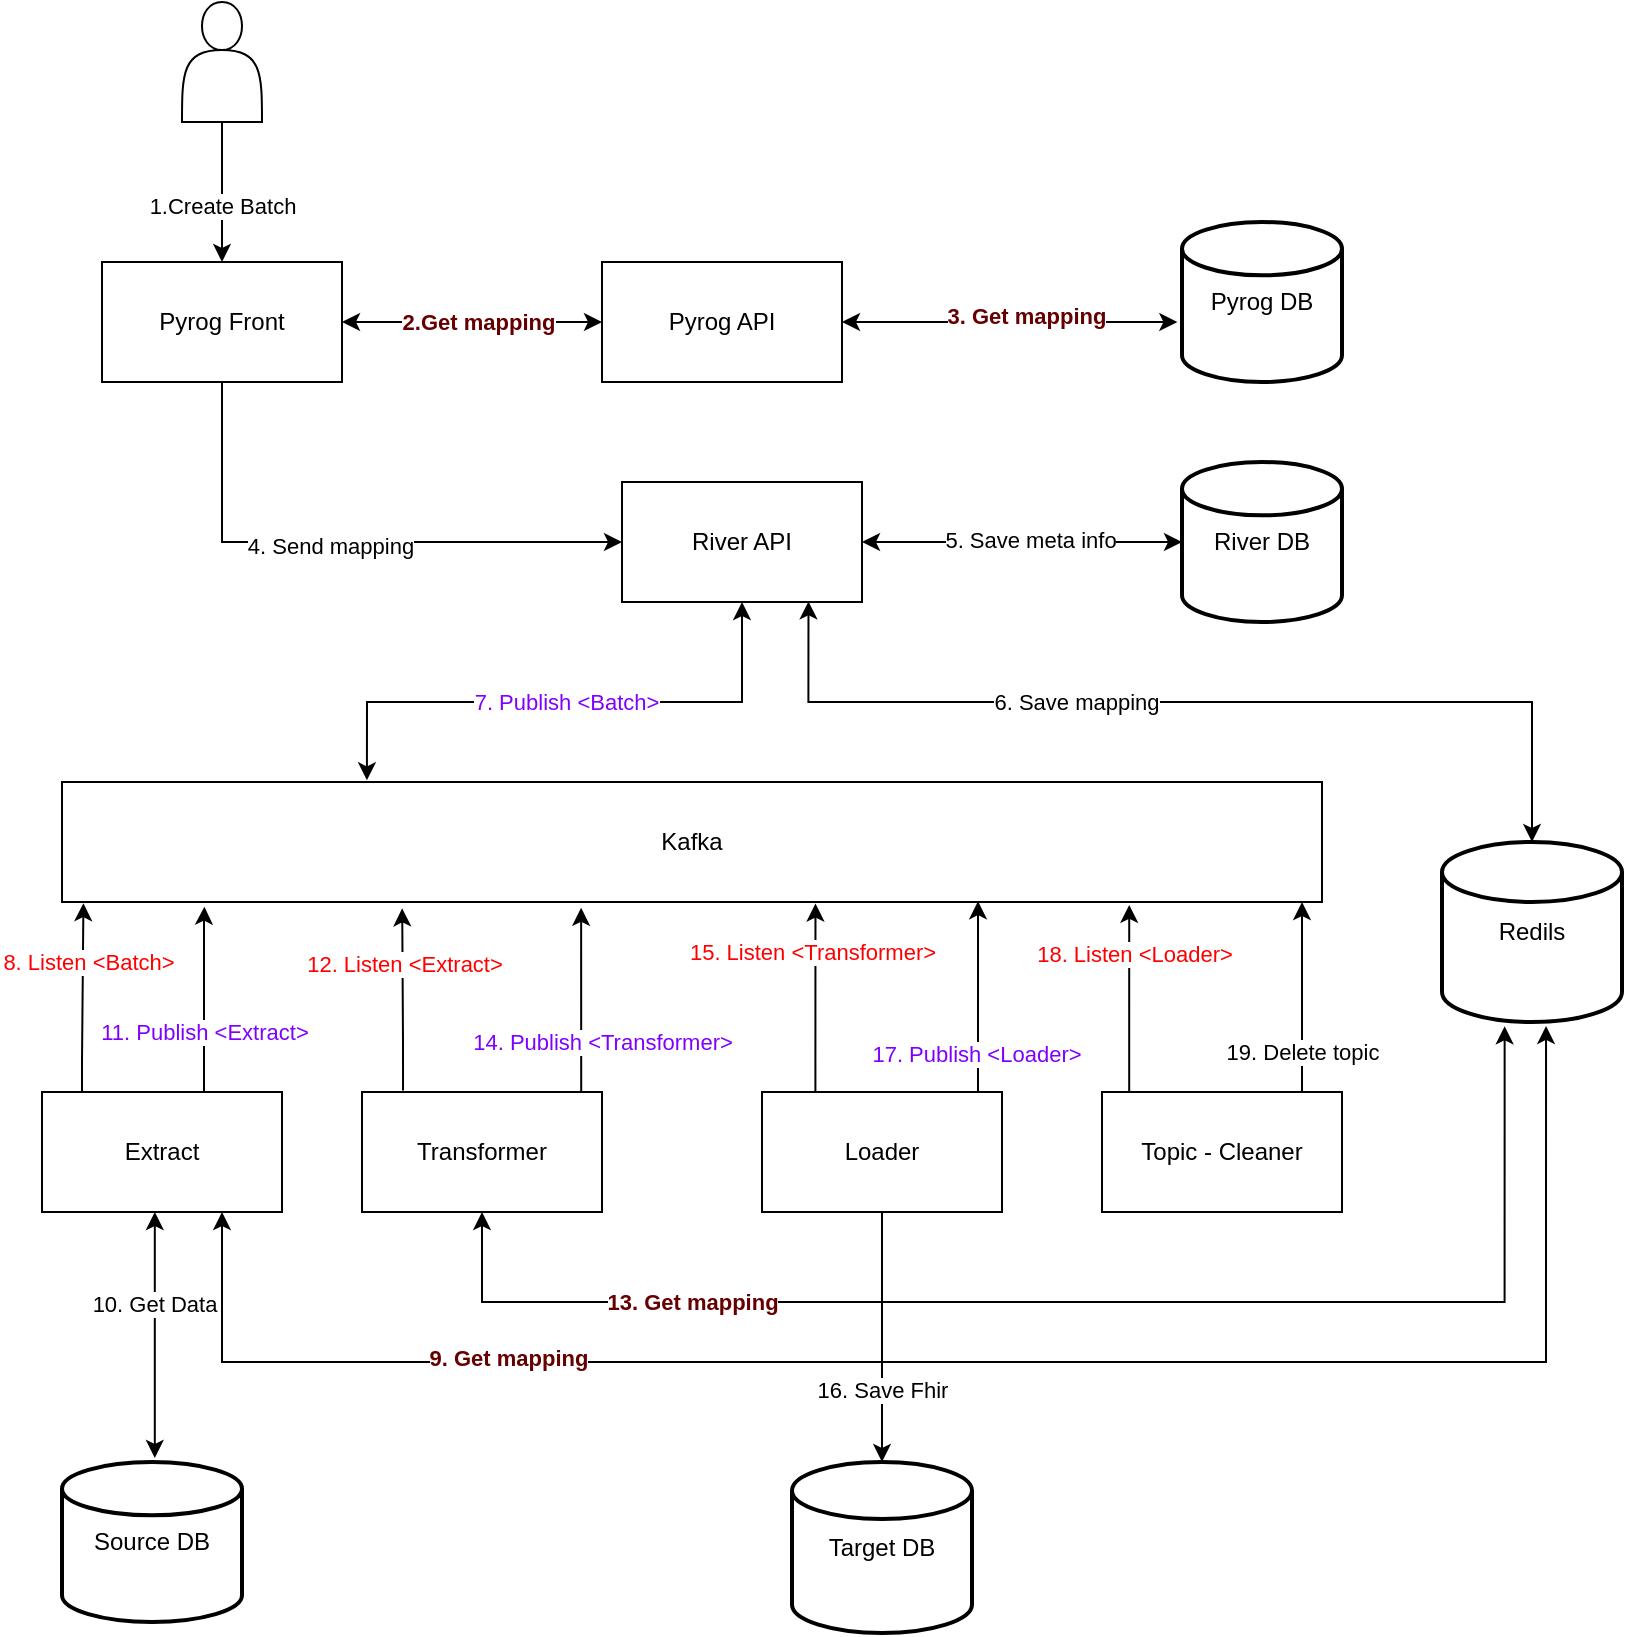 <mxfile version="14.8.0" type="device"><diagram id="vLFdnP1iuaB5pGxpUjqh" name="Page-1"><mxGraphModel dx="2177" dy="734" grid="1" gridSize="10" guides="1" tooltips="1" connect="1" arrows="1" fold="1" page="1" pageScale="1" pageWidth="827" pageHeight="1169" math="0" shadow="0"><root><mxCell id="0"/><mxCell id="1" parent="0"/><mxCell id="Xmdse7-NX9u-3AGhZCLo-25" style="edgeStyle=orthogonalEdgeStyle;rounded=0;orthogonalLoop=1;jettySize=auto;html=1;exitX=0.5;exitY=1;exitDx=0;exitDy=0;entryX=0;entryY=0.5;entryDx=0;entryDy=0;" parent="1" source="Xmdse7-NX9u-3AGhZCLo-1" target="Xmdse7-NX9u-3AGhZCLo-3" edge="1"><mxGeometry relative="1" as="geometry"/></mxCell><mxCell id="Xmdse7-NX9u-3AGhZCLo-26" value="4. Send mapping" style="edgeLabel;html=1;align=center;verticalAlign=middle;resizable=0;points=[];" parent="Xmdse7-NX9u-3AGhZCLo-25" vertex="1" connectable="0"><mxGeometry x="-0.043" y="-2" relative="1" as="geometry"><mxPoint as="offset"/></mxGeometry></mxCell><mxCell id="Xmdse7-NX9u-3AGhZCLo-40" style="edgeStyle=orthogonalEdgeStyle;rounded=0;orthogonalLoop=1;jettySize=auto;html=1;startArrow=classic;startFill=1;entryX=0;entryY=0.5;entryDx=0;entryDy=0;exitX=1;exitY=0.5;exitDx=0;exitDy=0;" parent="1" source="Xmdse7-NX9u-3AGhZCLo-1" target="Xmdse7-NX9u-3AGhZCLo-2" edge="1"><mxGeometry relative="1" as="geometry"><mxPoint x="-240" y="270" as="targetPoint"/><Array as="points"><mxPoint x="-260" y="180"/><mxPoint x="-260" y="180"/></Array></mxGeometry></mxCell><mxCell id="Xmdse7-NX9u-3AGhZCLo-41" value="2.Get mapping" style="edgeLabel;html=1;align=center;verticalAlign=middle;resizable=0;points=[];fontStyle=1;fontColor=#660000;" parent="Xmdse7-NX9u-3AGhZCLo-40" vertex="1" connectable="0"><mxGeometry x="-0.007" y="-2" relative="1" as="geometry"><mxPoint x="3" y="-2" as="offset"/></mxGeometry></mxCell><mxCell id="Xmdse7-NX9u-3AGhZCLo-1" value="Pyrog Front" style="rounded=0;whiteSpace=wrap;html=1;" parent="1" vertex="1"><mxGeometry x="-450" y="150" width="120" height="60" as="geometry"/></mxCell><mxCell id="Xmdse7-NX9u-3AGhZCLo-32" style="edgeStyle=orthogonalEdgeStyle;rounded=0;orthogonalLoop=1;jettySize=auto;html=1;startArrow=classic;startFill=1;exitX=1;exitY=0.5;exitDx=0;exitDy=0;entryX=-0.029;entryY=0.625;entryDx=0;entryDy=0;entryPerimeter=0;" parent="1" source="Xmdse7-NX9u-3AGhZCLo-2" target="Xmdse7-NX9u-3AGhZCLo-29" edge="1"><mxGeometry relative="1" as="geometry"><mxPoint x="240" y="180" as="targetPoint"/><Array as="points"/></mxGeometry></mxCell><mxCell id="Xmdse7-NX9u-3AGhZCLo-33" value="3. Get mapping" style="edgeLabel;html=1;align=center;verticalAlign=middle;resizable=0;points=[];fontStyle=1;fontColor=#660000;" parent="Xmdse7-NX9u-3AGhZCLo-32" vertex="1" connectable="0"><mxGeometry x="0.096" y="3" relative="1" as="geometry"><mxPoint as="offset"/></mxGeometry></mxCell><mxCell id="Xmdse7-NX9u-3AGhZCLo-2" value="&lt;div&gt;Pyrog API&lt;/div&gt;" style="rounded=0;whiteSpace=wrap;html=1;" parent="1" vertex="1"><mxGeometry x="-200" y="150" width="120" height="60" as="geometry"/></mxCell><mxCell id="Xmdse7-NX9u-3AGhZCLo-37" style="edgeStyle=orthogonalEdgeStyle;rounded=0;orthogonalLoop=1;jettySize=auto;html=1;entryX=0;entryY=0.5;entryDx=0;entryDy=0;entryPerimeter=0;startArrow=classic;startFill=1;" parent="1" source="Xmdse7-NX9u-3AGhZCLo-3" target="Xmdse7-NX9u-3AGhZCLo-30" edge="1"><mxGeometry relative="1" as="geometry"/></mxCell><mxCell id="Xmdse7-NX9u-3AGhZCLo-38" value="5. Save meta info" style="edgeLabel;html=1;align=center;verticalAlign=middle;resizable=0;points=[];" parent="Xmdse7-NX9u-3AGhZCLo-37" vertex="1" connectable="0"><mxGeometry x="0.043" y="1" relative="1" as="geometry"><mxPoint as="offset"/></mxGeometry></mxCell><mxCell id="Xmdse7-NX9u-3AGhZCLo-39" style="edgeStyle=orthogonalEdgeStyle;rounded=0;orthogonalLoop=1;jettySize=auto;html=1;startArrow=classic;startFill=1;entryX=0.5;entryY=0;entryDx=0;entryDy=0;entryPerimeter=0;exitX=0.777;exitY=0.995;exitDx=0;exitDy=0;exitPerimeter=0;" parent="1" source="Xmdse7-NX9u-3AGhZCLo-3" target="Xmdse7-NX9u-3AGhZCLo-5" edge="1"><mxGeometry relative="1" as="geometry"><mxPoint x="-60" y="460" as="targetPoint"/><Array as="points"><mxPoint x="-97" y="370"/><mxPoint x="265" y="370"/></Array></mxGeometry></mxCell><mxCell id="Xmdse7-NX9u-3AGhZCLo-62" value="6. Save mapping" style="edgeLabel;html=1;align=center;verticalAlign=middle;resizable=0;points=[];" parent="Xmdse7-NX9u-3AGhZCLo-39" vertex="1" connectable="0"><mxGeometry x="-0.239" relative="1" as="geometry"><mxPoint as="offset"/></mxGeometry></mxCell><mxCell id="Xmdse7-NX9u-3AGhZCLo-46" value="&lt;font color=&quot;#7F00FF&quot;&gt;7. Publish &amp;lt;Batch&amp;gt;&lt;/font&gt;" style="edgeStyle=orthogonalEdgeStyle;rounded=0;orthogonalLoop=1;jettySize=auto;html=1;startArrow=classic;startFill=1;entryX=0.242;entryY=-0.014;entryDx=0;entryDy=0;entryPerimeter=0;" parent="1" source="Xmdse7-NX9u-3AGhZCLo-3" target="Xmdse7-NX9u-3AGhZCLo-11" edge="1"><mxGeometry relative="1" as="geometry"><mxPoint x="-318" y="390" as="targetPoint"/><Array as="points"><mxPoint x="-130" y="370"/><mxPoint x="-318" y="370"/></Array></mxGeometry></mxCell><mxCell id="Xmdse7-NX9u-3AGhZCLo-3" value="River API" style="rounded=0;whiteSpace=wrap;html=1;" parent="1" vertex="1"><mxGeometry x="-190" y="260" width="120" height="60" as="geometry"/></mxCell><mxCell id="Xmdse7-NX9u-3AGhZCLo-5" value="Redils" style="strokeWidth=2;html=1;shape=mxgraph.flowchart.database;whiteSpace=wrap;" parent="1" vertex="1"><mxGeometry x="220" y="440" width="90" height="90" as="geometry"/></mxCell><mxCell id="Xmdse7-NX9u-3AGhZCLo-6" value="Target DB" style="strokeWidth=2;html=1;shape=mxgraph.flowchart.database;whiteSpace=wrap;" parent="1" vertex="1"><mxGeometry x="-105" y="750" width="90" height="85.5" as="geometry"/></mxCell><mxCell id="Xmdse7-NX9u-3AGhZCLo-7" value="Source DB" style="strokeWidth=2;html=1;shape=mxgraph.flowchart.database;whiteSpace=wrap;" parent="1" vertex="1"><mxGeometry x="-470" y="750" width="90" height="80" as="geometry"/></mxCell><mxCell id="Xmdse7-NX9u-3AGhZCLo-43" style="edgeStyle=orthogonalEdgeStyle;rounded=0;orthogonalLoop=1;jettySize=auto;html=1;entryX=0.515;entryY=-0.025;entryDx=0;entryDy=0;entryPerimeter=0;startArrow=classic;startFill=1;" parent="1" source="Xmdse7-NX9u-3AGhZCLo-8" target="Xmdse7-NX9u-3AGhZCLo-7" edge="1"><mxGeometry relative="1" as="geometry"><Array as="points"><mxPoint x="-424" y="748"/></Array></mxGeometry></mxCell><mxCell id="Xmdse7-NX9u-3AGhZCLo-75" value="10. Get Data" style="edgeLabel;html=1;align=center;verticalAlign=middle;resizable=0;points=[];" parent="Xmdse7-NX9u-3AGhZCLo-43" vertex="1" connectable="0"><mxGeometry x="0.273" relative="1" as="geometry"><mxPoint x="-1" y="-33" as="offset"/></mxGeometry></mxCell><mxCell id="Xmdse7-NX9u-3AGhZCLo-45" style="edgeStyle=orthogonalEdgeStyle;rounded=0;orthogonalLoop=1;jettySize=auto;html=1;entryX=0.578;entryY=1.022;entryDx=0;entryDy=0;entryPerimeter=0;startArrow=classic;startFill=1;" parent="1" source="Xmdse7-NX9u-3AGhZCLo-8" target="Xmdse7-NX9u-3AGhZCLo-5" edge="1"><mxGeometry relative="1" as="geometry"><Array as="points"><mxPoint x="-390" y="700"/><mxPoint x="272" y="700"/></Array></mxGeometry></mxCell><mxCell id="Xmdse7-NX9u-3AGhZCLo-69" value="9. Get mapping" style="edgeLabel;html=1;align=center;verticalAlign=middle;resizable=0;points=[];fontStyle=1;fontColor=#660000;" parent="Xmdse7-NX9u-3AGhZCLo-45" vertex="1" connectable="0"><mxGeometry x="-0.518" y="2" relative="1" as="geometry"><mxPoint as="offset"/></mxGeometry></mxCell><mxCell id="Xmdse7-NX9u-3AGhZCLo-52" style="edgeStyle=orthogonalEdgeStyle;rounded=0;orthogonalLoop=1;jettySize=auto;html=1;startArrow=none;startFill=0;exitX=0.675;exitY=-0.017;exitDx=0;exitDy=0;exitPerimeter=0;entryX=0.113;entryY=1.039;entryDx=0;entryDy=0;entryPerimeter=0;" parent="1" target="Xmdse7-NX9u-3AGhZCLo-11" edge="1"><mxGeometry relative="1" as="geometry"><mxPoint x="-399" y="583.98" as="sourcePoint"/><mxPoint x="-360" y="480" as="targetPoint"/><Array as="points"><mxPoint x="-399" y="480"/></Array></mxGeometry></mxCell><mxCell id="Xmdse7-NX9u-3AGhZCLo-66" value="11. Publish &amp;lt;Extract&amp;gt;" style="edgeLabel;html=1;align=center;verticalAlign=middle;resizable=0;points=[];fontColor=#7F00FF;" parent="Xmdse7-NX9u-3AGhZCLo-52" vertex="1" connectable="0"><mxGeometry x="0.247" relative="1" as="geometry"><mxPoint y="20" as="offset"/></mxGeometry></mxCell><mxCell id="Xmdse7-NX9u-3AGhZCLo-53" style="edgeStyle=orthogonalEdgeStyle;rounded=0;orthogonalLoop=1;jettySize=auto;html=1;startArrow=none;startFill=0;entryX=0.017;entryY=1.01;entryDx=0;entryDy=0;entryPerimeter=0;exitX=0.158;exitY=0.005;exitDx=0;exitDy=0;exitPerimeter=0;" parent="1" source="Xmdse7-NX9u-3AGhZCLo-8" target="Xmdse7-NX9u-3AGhZCLo-11" edge="1"><mxGeometry relative="1" as="geometry"><mxPoint x="-460" y="560" as="sourcePoint"/><mxPoint x="-460" y="480" as="targetPoint"/><Array as="points"><mxPoint x="-460" y="565"/><mxPoint x="-460" y="550"/><mxPoint x="-459" y="550"/></Array></mxGeometry></mxCell><mxCell id="Xmdse7-NX9u-3AGhZCLo-63" value="8. Listen &amp;lt;Batch&amp;gt;" style="edgeLabel;html=1;align=center;verticalAlign=middle;resizable=0;points=[];fontColor=#FF0000;" parent="Xmdse7-NX9u-3AGhZCLo-53" vertex="1" connectable="0"><mxGeometry x="0.047" y="-2" relative="1" as="geometry"><mxPoint y="-17" as="offset"/></mxGeometry></mxCell><mxCell id="Xmdse7-NX9u-3AGhZCLo-8" value="Extract" style="rounded=0;whiteSpace=wrap;html=1;" parent="1" vertex="1"><mxGeometry x="-480" y="565" width="120" height="60" as="geometry"/></mxCell><mxCell id="Xmdse7-NX9u-3AGhZCLo-47" style="edgeStyle=orthogonalEdgeStyle;rounded=0;orthogonalLoop=1;jettySize=auto;html=1;entryX=0.348;entryY=1.024;entryDx=0;entryDy=0;entryPerimeter=0;startArrow=classic;startFill=1;exitX=0.5;exitY=1;exitDx=0;exitDy=0;" parent="1" source="Xmdse7-NX9u-3AGhZCLo-9" target="Xmdse7-NX9u-3AGhZCLo-5" edge="1"><mxGeometry relative="1" as="geometry"><Array as="points"><mxPoint x="-260" y="670"/><mxPoint x="251" y="670"/></Array></mxGeometry></mxCell><mxCell id="Xmdse7-NX9u-3AGhZCLo-68" value="13. Get mapping" style="edgeLabel;html=1;align=center;verticalAlign=middle;resizable=0;points=[];fontStyle=1;fontColor=#660000;" parent="Xmdse7-NX9u-3AGhZCLo-47" vertex="1" connectable="0"><mxGeometry x="-0.236" relative="1" as="geometry"><mxPoint x="-115" as="offset"/></mxGeometry></mxCell><mxCell id="Xmdse7-NX9u-3AGhZCLo-50" style="edgeStyle=orthogonalEdgeStyle;rounded=0;orthogonalLoop=1;jettySize=auto;html=1;exitX=0.171;exitY=-0.012;exitDx=0;exitDy=0;startArrow=none;startFill=0;exitPerimeter=0;entryX=0.27;entryY=1.053;entryDx=0;entryDy=0;entryPerimeter=0;" parent="1" source="Xmdse7-NX9u-3AGhZCLo-9" target="Xmdse7-NX9u-3AGhZCLo-11" edge="1"><mxGeometry relative="1" as="geometry"><mxPoint x="-300" y="472" as="targetPoint"/><Array as="points"><mxPoint x="-299" y="540"/><mxPoint x="-300" y="540"/></Array></mxGeometry></mxCell><mxCell id="Xmdse7-NX9u-3AGhZCLo-65" value="12. Listen &amp;lt;Extract&amp;gt;" style="edgeLabel;html=1;align=center;verticalAlign=middle;resizable=0;points=[];fontColor=#FF0000;" parent="Xmdse7-NX9u-3AGhZCLo-50" vertex="1" connectable="0"><mxGeometry x="0.051" y="-1" relative="1" as="geometry"><mxPoint x="-1" y="-16" as="offset"/></mxGeometry></mxCell><mxCell id="Xmdse7-NX9u-3AGhZCLo-51" style="edgeStyle=orthogonalEdgeStyle;rounded=0;orthogonalLoop=1;jettySize=auto;html=1;exitX=0.75;exitY=0;exitDx=0;exitDy=0;startArrow=none;startFill=0;entryX=0.412;entryY=1.048;entryDx=0;entryDy=0;entryPerimeter=0;" parent="1" source="Xmdse7-NX9u-3AGhZCLo-9" target="Xmdse7-NX9u-3AGhZCLo-11" edge="1"><mxGeometry relative="1" as="geometry"><mxPoint x="-210" y="490" as="targetPoint"/><Array as="points"><mxPoint x="-210" y="565"/></Array></mxGeometry></mxCell><mxCell id="Xmdse7-NX9u-3AGhZCLo-67" value="14. Publish &amp;lt;Transformer&amp;gt;" style="edgeLabel;html=1;align=center;verticalAlign=middle;resizable=0;points=[];fontColor=#7F00FF;" parent="Xmdse7-NX9u-3AGhZCLo-51" vertex="1" connectable="0"><mxGeometry x="0.226" y="-2" relative="1" as="geometry"><mxPoint x="8" y="24" as="offset"/></mxGeometry></mxCell><mxCell id="Xmdse7-NX9u-3AGhZCLo-9" value="Transformer" style="rounded=0;whiteSpace=wrap;html=1;" parent="1" vertex="1"><mxGeometry x="-320" y="565" width="120" height="60" as="geometry"/></mxCell><mxCell id="Xmdse7-NX9u-3AGhZCLo-54" style="edgeStyle=orthogonalEdgeStyle;rounded=0;orthogonalLoop=1;jettySize=auto;html=1;entryX=0.727;entryY=0.993;entryDx=0;entryDy=0;entryPerimeter=0;startArrow=none;startFill=0;" parent="1" source="Xmdse7-NX9u-3AGhZCLo-10" target="Xmdse7-NX9u-3AGhZCLo-11" edge="1"><mxGeometry relative="1" as="geometry"><Array as="points"><mxPoint x="-12" y="550"/><mxPoint x="-12" y="550"/></Array></mxGeometry></mxCell><mxCell id="Xmdse7-NX9u-3AGhZCLo-71" value="17. Publish &amp;lt;Loader&amp;gt;" style="edgeLabel;html=1;align=center;verticalAlign=middle;resizable=0;points=[];fontColor=#7F00FF;" parent="Xmdse7-NX9u-3AGhZCLo-54" vertex="1" connectable="0"><mxGeometry x="0.242" relative="1" as="geometry"><mxPoint x="-1" y="40" as="offset"/></mxGeometry></mxCell><mxCell id="Xmdse7-NX9u-3AGhZCLo-55" style="edgeStyle=orthogonalEdgeStyle;rounded=0;orthogonalLoop=1;jettySize=auto;html=1;startArrow=none;startFill=0;entryX=0.598;entryY=1.013;entryDx=0;entryDy=0;entryPerimeter=0;" parent="1" source="Xmdse7-NX9u-3AGhZCLo-10" target="Xmdse7-NX9u-3AGhZCLo-11" edge="1"><mxGeometry relative="1" as="geometry"><mxPoint x="-93" y="472" as="targetPoint"/><Array as="points"><mxPoint x="-93" y="550"/></Array></mxGeometry></mxCell><mxCell id="Xmdse7-NX9u-3AGhZCLo-70" value="15. Listen &amp;lt;Transformer&amp;gt;" style="edgeLabel;html=1;align=center;verticalAlign=middle;resizable=0;points=[];fontColor=#FF0000;" parent="Xmdse7-NX9u-3AGhZCLo-55" vertex="1" connectable="0"><mxGeometry x="0.264" relative="1" as="geometry"><mxPoint x="-2" y="-11" as="offset"/></mxGeometry></mxCell><mxCell id="Xmdse7-NX9u-3AGhZCLo-58" style="edgeStyle=orthogonalEdgeStyle;rounded=0;orthogonalLoop=1;jettySize=auto;html=1;entryX=0.5;entryY=0;entryDx=0;entryDy=0;entryPerimeter=0;startArrow=none;startFill=0;" parent="1" source="Xmdse7-NX9u-3AGhZCLo-10" target="Xmdse7-NX9u-3AGhZCLo-6" edge="1"><mxGeometry relative="1" as="geometry"><Array as="points"><mxPoint x="-60" y="750"/><mxPoint x="-60" y="750"/></Array></mxGeometry></mxCell><mxCell id="Xmdse7-NX9u-3AGhZCLo-73" value="16. Save Fhir" style="edgeLabel;html=1;align=center;verticalAlign=middle;resizable=0;points=[];" parent="Xmdse7-NX9u-3AGhZCLo-58" vertex="1" connectable="0"><mxGeometry x="-0.105" relative="1" as="geometry"><mxPoint y="33" as="offset"/></mxGeometry></mxCell><mxCell id="Xmdse7-NX9u-3AGhZCLo-10" value="Loader" style="rounded=0;whiteSpace=wrap;html=1;" parent="1" vertex="1"><mxGeometry x="-120" y="565" width="120" height="60" as="geometry"/></mxCell><mxCell id="Xmdse7-NX9u-3AGhZCLo-11" value="Kafka" style="rounded=0;whiteSpace=wrap;html=1;" parent="1" vertex="1"><mxGeometry x="-470" y="410" width="630" height="60" as="geometry"/></mxCell><mxCell id="Xmdse7-NX9u-3AGhZCLo-56" style="edgeStyle=orthogonalEdgeStyle;rounded=0;orthogonalLoop=1;jettySize=auto;html=1;startArrow=none;startFill=0;" parent="1" source="Xmdse7-NX9u-3AGhZCLo-13" target="Xmdse7-NX9u-3AGhZCLo-11" edge="1"><mxGeometry relative="1" as="geometry"><mxPoint x="141" y="473" as="targetPoint"/><Array as="points"><mxPoint x="150" y="510"/><mxPoint x="150" y="510"/></Array></mxGeometry></mxCell><mxCell id="Xmdse7-NX9u-3AGhZCLo-74" value="19. Delete topic" style="edgeLabel;html=1;align=center;verticalAlign=middle;resizable=0;points=[];" parent="Xmdse7-NX9u-3AGhZCLo-56" vertex="1" connectable="0"><mxGeometry x="0.15" relative="1" as="geometry"><mxPoint y="34" as="offset"/></mxGeometry></mxCell><mxCell id="Xmdse7-NX9u-3AGhZCLo-57" style="edgeStyle=orthogonalEdgeStyle;rounded=0;orthogonalLoop=1;jettySize=auto;html=1;entryX=0.847;entryY=1.024;entryDx=0;entryDy=0;entryPerimeter=0;startArrow=none;startFill=0;" parent="1" source="Xmdse7-NX9u-3AGhZCLo-13" target="Xmdse7-NX9u-3AGhZCLo-11" edge="1"><mxGeometry relative="1" as="geometry"><Array as="points"><mxPoint x="64" y="524"/></Array></mxGeometry></mxCell><mxCell id="Xmdse7-NX9u-3AGhZCLo-72" value="18. Listen &amp;lt;Loader&amp;gt;" style="edgeLabel;html=1;align=center;verticalAlign=middle;resizable=0;points=[];fontColor=#FF0000;" parent="Xmdse7-NX9u-3AGhZCLo-57" vertex="1" connectable="0"><mxGeometry x="0.317" y="-2" relative="1" as="geometry"><mxPoint y="-8" as="offset"/></mxGeometry></mxCell><mxCell id="Xmdse7-NX9u-3AGhZCLo-13" value="Topic - Cleaner" style="rounded=0;whiteSpace=wrap;html=1;" parent="1" vertex="1"><mxGeometry x="50" y="565" width="120" height="60" as="geometry"/></mxCell><mxCell id="Xmdse7-NX9u-3AGhZCLo-18" style="edgeStyle=orthogonalEdgeStyle;rounded=0;orthogonalLoop=1;jettySize=auto;html=1;" parent="1" source="Xmdse7-NX9u-3AGhZCLo-17" target="Xmdse7-NX9u-3AGhZCLo-1" edge="1"><mxGeometry relative="1" as="geometry"/></mxCell><mxCell id="Xmdse7-NX9u-3AGhZCLo-19" value="1.Create Batch" style="edgeLabel;html=1;align=center;verticalAlign=middle;resizable=0;points=[];" parent="Xmdse7-NX9u-3AGhZCLo-18" vertex="1" connectable="0"><mxGeometry x="0.191" relative="1" as="geometry"><mxPoint as="offset"/></mxGeometry></mxCell><mxCell id="Xmdse7-NX9u-3AGhZCLo-17" value="" style="shape=actor;whiteSpace=wrap;html=1;" parent="1" vertex="1"><mxGeometry x="-410" y="20" width="40" height="60" as="geometry"/></mxCell><mxCell id="Xmdse7-NX9u-3AGhZCLo-29" value="Pyrog DB" style="strokeWidth=2;html=1;shape=mxgraph.flowchart.database;whiteSpace=wrap;" parent="1" vertex="1"><mxGeometry x="90" y="130" width="80" height="80" as="geometry"/></mxCell><mxCell id="Xmdse7-NX9u-3AGhZCLo-30" value="River DB" style="strokeWidth=2;html=1;shape=mxgraph.flowchart.database;whiteSpace=wrap;" parent="1" vertex="1"><mxGeometry x="90" y="250" width="80" height="80" as="geometry"/></mxCell></root></mxGraphModel></diagram></mxfile>
